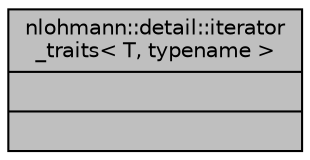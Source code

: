 digraph "nlohmann::detail::iterator_traits&lt; T, typename &gt;"
{
 // INTERACTIVE_SVG=YES
 // LATEX_PDF_SIZE
  edge [fontname="Helvetica",fontsize="10",labelfontname="Helvetica",labelfontsize="10"];
  node [fontname="Helvetica",fontsize="10",shape=record];
  Node1 [label="{nlohmann::detail::iterator\l_traits\< T, typename \>\n||}",height=0.2,width=0.4,color="black", fillcolor="grey75", style="filled", fontcolor="black",tooltip=" "];
}
